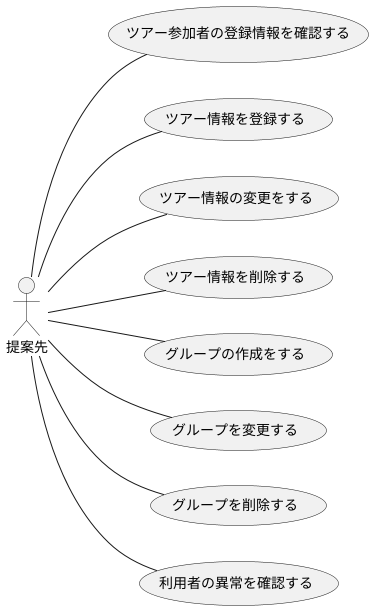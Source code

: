 @startuml
left to right direction
actor 提案先

提案先 -- (ツアー参加者の登録情報を確認する)
提案先 -- (ツアー情報を登録する)
提案先 -- (ツアー情報の変更をする)
提案先 -- (ツアー情報を削除する)
提案先 -- (グループの作成をする)
提案先 -- (グループを変更する)
提案先 -- (グループを削除する)

提案先 -- (利用者の異常を確認する)

@enduml